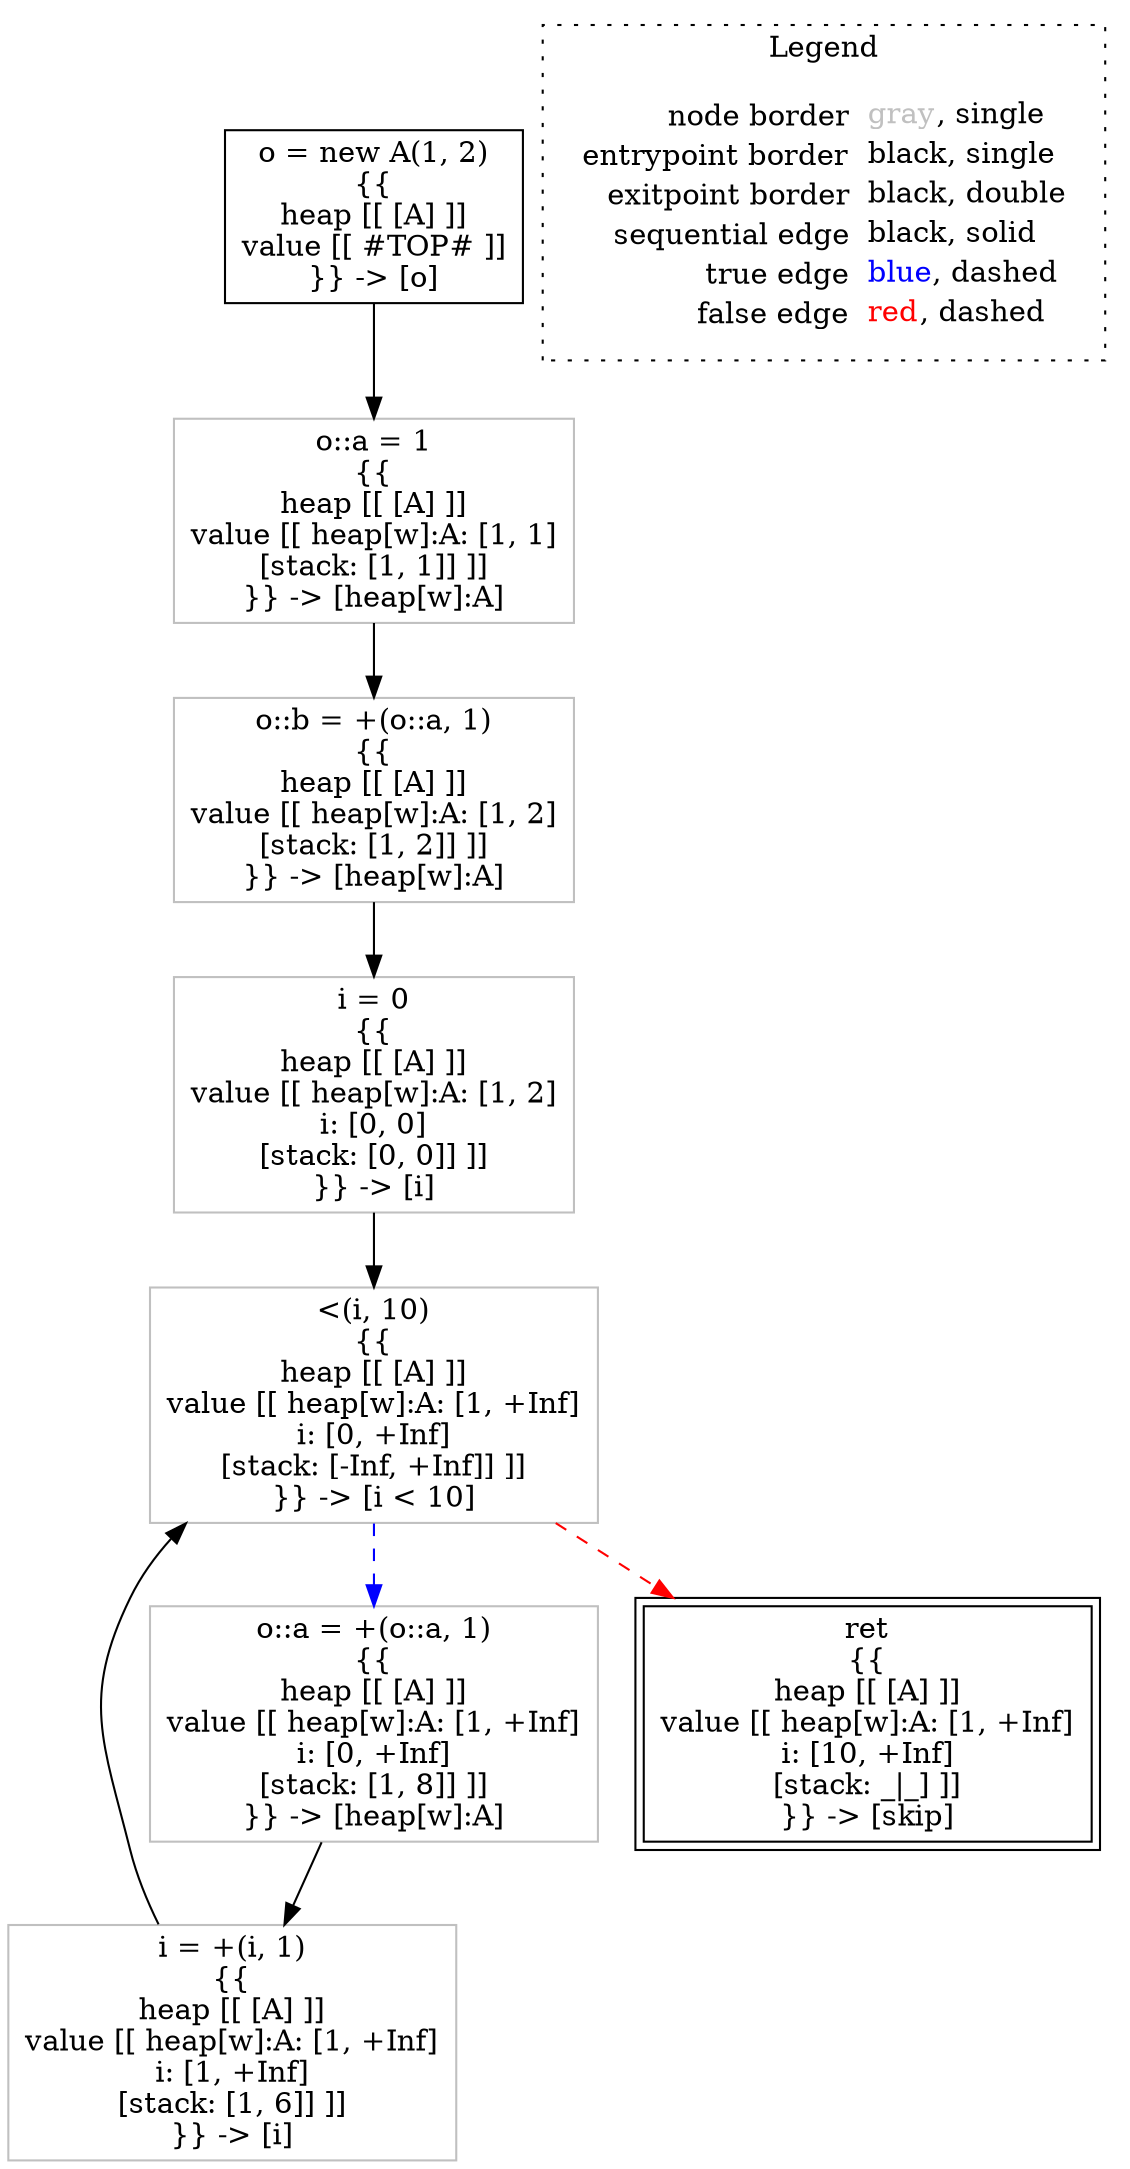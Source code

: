 digraph {
	"node0" [shape="rect",color="black",label=<o = new A(1, 2)<BR/>{{<BR/>heap [[ [A] ]]<BR/>value [[ #TOP# ]]<BR/>}} -&gt; [o]>];
	"node1" [shape="rect",color="gray",label=<i = 0<BR/>{{<BR/>heap [[ [A] ]]<BR/>value [[ heap[w]:A: [1, 2]<BR/>i: [0, 0]<BR/>[stack: [0, 0]] ]]<BR/>}} -&gt; [i]>];
	"node2" [shape="rect",color="gray",label=<i = +(i, 1)<BR/>{{<BR/>heap [[ [A] ]]<BR/>value [[ heap[w]:A: [1, +Inf]<BR/>i: [1, +Inf]<BR/>[stack: [1, 6]] ]]<BR/>}} -&gt; [i]>];
	"node3" [shape="rect",color="gray",label=<o::b = +(o::a, 1)<BR/>{{<BR/>heap [[ [A] ]]<BR/>value [[ heap[w]:A: [1, 2]<BR/>[stack: [1, 2]] ]]<BR/>}} -&gt; [heap[w]:A]>];
	"node4" [shape="rect",color="gray",label=<o::a = 1<BR/>{{<BR/>heap [[ [A] ]]<BR/>value [[ heap[w]:A: [1, 1]<BR/>[stack: [1, 1]] ]]<BR/>}} -&gt; [heap[w]:A]>];
	"node5" [shape="rect",color="gray",label=<o::a = +(o::a, 1)<BR/>{{<BR/>heap [[ [A] ]]<BR/>value [[ heap[w]:A: [1, +Inf]<BR/>i: [0, +Inf]<BR/>[stack: [1, 8]] ]]<BR/>}} -&gt; [heap[w]:A]>];
	"node6" [shape="rect",color="black",peripheries="2",label=<ret<BR/>{{<BR/>heap [[ [A] ]]<BR/>value [[ heap[w]:A: [1, +Inf]<BR/>i: [10, +Inf]<BR/>[stack: _|_] ]]<BR/>}} -&gt; [skip]>];
	"node7" [shape="rect",color="gray",label=<&lt;(i, 10)<BR/>{{<BR/>heap [[ [A] ]]<BR/>value [[ heap[w]:A: [1, +Inf]<BR/>i: [0, +Inf]<BR/>[stack: [-Inf, +Inf]] ]]<BR/>}} -&gt; [i &lt; 10]>];
	"node0" -> "node4" [color="black"];
	"node1" -> "node7" [color="black"];
	"node2" -> "node7" [color="black"];
	"node3" -> "node1" [color="black"];
	"node4" -> "node3" [color="black"];
	"node5" -> "node2" [color="black"];
	"node7" -> "node5" [color="blue",style="dashed"];
	"node7" -> "node6" [color="red",style="dashed"];
subgraph cluster_legend {
	label="Legend";
	style=dotted;
	node [shape=plaintext];
	"legend" [label=<<table border="0" cellpadding="2" cellspacing="0" cellborder="0"><tr><td align="right">node border&nbsp;</td><td align="left"><font color="gray">gray</font>, single</td></tr><tr><td align="right">entrypoint border&nbsp;</td><td align="left"><font color="black">black</font>, single</td></tr><tr><td align="right">exitpoint border&nbsp;</td><td align="left"><font color="black">black</font>, double</td></tr><tr><td align="right">sequential edge&nbsp;</td><td align="left"><font color="black">black</font>, solid</td></tr><tr><td align="right">true edge&nbsp;</td><td align="left"><font color="blue">blue</font>, dashed</td></tr><tr><td align="right">false edge&nbsp;</td><td align="left"><font color="red">red</font>, dashed</td></tr></table>>];
}

}
